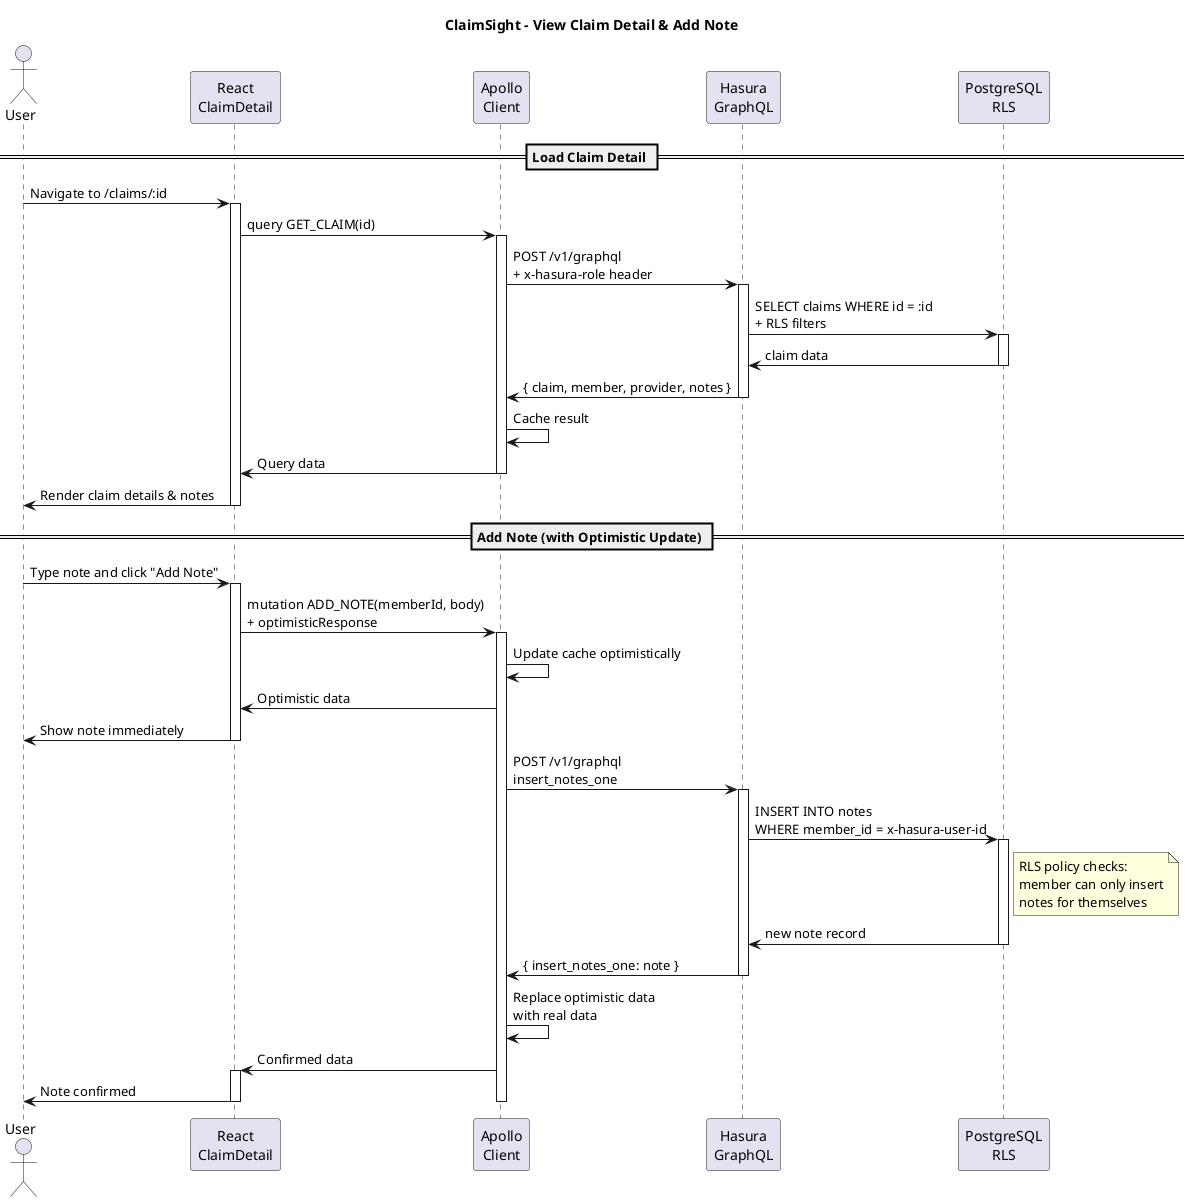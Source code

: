 @startuml Claim Detail and Add Note Sequence
title ClaimSight - View Claim Detail & Add Note

actor User
participant "React\nClaimDetail" as React
participant "Apollo\nClient" as Apollo
participant "Hasura\nGraphQL" as Hasura
participant "PostgreSQL\nRLS" as DB

== Load Claim Detail ==

User -> React: Navigate to /claims/:id
activate React

React -> Apollo: query GET_CLAIM(id)
activate Apollo

Apollo -> Hasura: POST /v1/graphql\n+ x-hasura-role header
activate Hasura

Hasura -> DB: SELECT claims WHERE id = :id\n+ RLS filters
activate DB

DB -> Hasura: claim data
deactivate DB

Hasura -> Apollo: { claim, member, provider, notes }
deactivate Hasura

Apollo -> Apollo: Cache result
Apollo -> React: Query data
deactivate Apollo

React -> User: Render claim details & notes
deactivate React

== Add Note (with Optimistic Update) ==

User -> React: Type note and click "Add Note"
activate React

React -> Apollo: mutation ADD_NOTE(memberId, body)\n+ optimisticResponse
activate Apollo

Apollo -> Apollo: Update cache optimistically
Apollo -> React: Optimistic data
React -> User: Show note immediately
deactivate React

Apollo -> Hasura: POST /v1/graphql\ninsert_notes_one
activate Hasura

Hasura -> DB: INSERT INTO notes\nWHERE member_id = x-hasura-user-id
activate DB

note right of DB
  RLS policy checks:
  member can only insert
  notes for themselves
end note

DB -> Hasura: new note record
deactivate DB

Hasura -> Apollo: { insert_notes_one: note }
deactivate Hasura

Apollo -> Apollo: Replace optimistic data\nwith real data
Apollo -> React: Confirmed data
activate React

React -> User: Note confirmed
deactivate React
deactivate Apollo

@enduml
